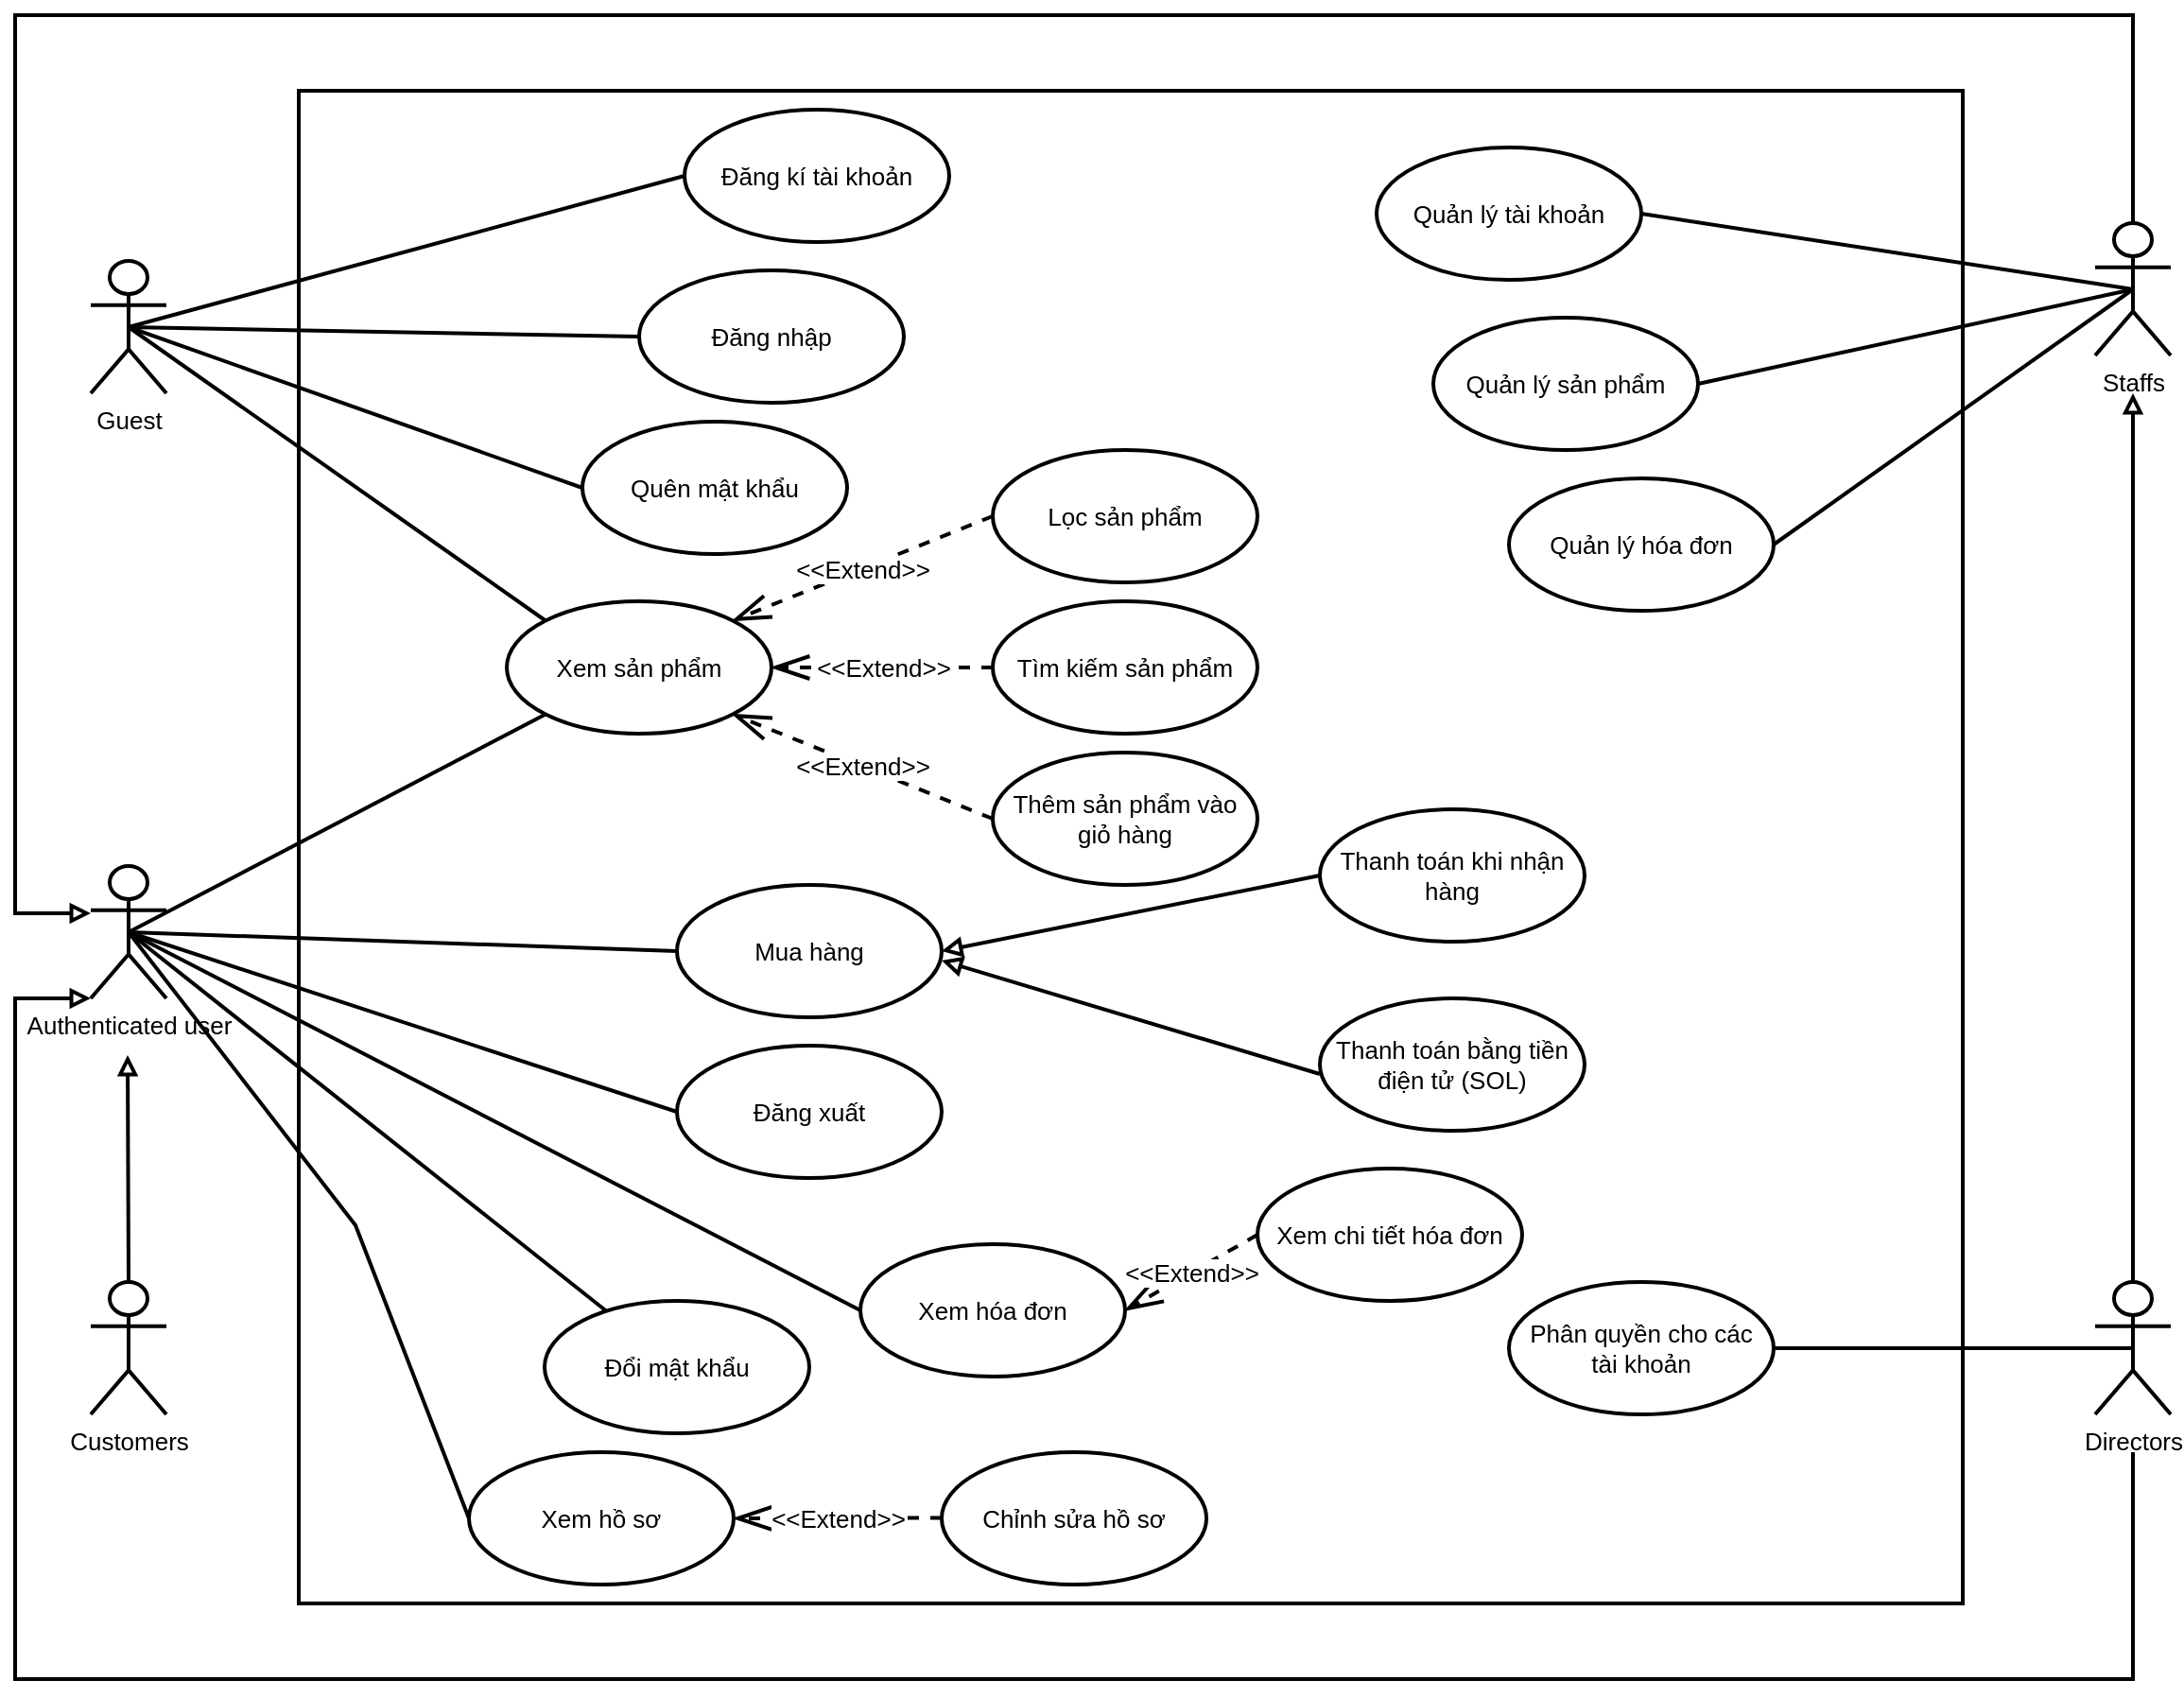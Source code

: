 <mxfile version="22.0.0" type="github">
  <diagram name="Page-1" id="YfsR7Zgo3nUQpetI9PHN">
    <mxGraphModel dx="2100" dy="1068" grid="1" gridSize="10" guides="1" tooltips="1" connect="1" arrows="1" fold="1" page="1" pageScale="1" pageWidth="827" pageHeight="1169" math="0" shadow="0">
      <root>
        <mxCell id="0" />
        <mxCell id="1" parent="0" />
        <mxCell id="Gfg8wPS1vNykstyQzqWJ-1" value="" style="rounded=0;whiteSpace=wrap;html=1;strokeWidth=2;fontSize=13;" parent="1" vertex="1">
          <mxGeometry x="390" y="80" width="880" height="800" as="geometry" />
        </mxCell>
        <mxCell id="Gfg8wPS1vNykstyQzqWJ-2" style="rounded=0;orthogonalLoop=1;jettySize=auto;html=1;exitX=0.5;exitY=0.5;exitDx=0;exitDy=0;exitPerimeter=0;entryX=0;entryY=0.5;entryDx=0;entryDy=0;endArrow=none;endFill=0;strokeWidth=2;fontSize=13;" parent="1" source="Gfg8wPS1vNykstyQzqWJ-6" target="Gfg8wPS1vNykstyQzqWJ-17" edge="1">
          <mxGeometry relative="1" as="geometry" />
        </mxCell>
        <mxCell id="Gfg8wPS1vNykstyQzqWJ-3" style="rounded=0;orthogonalLoop=1;jettySize=auto;html=1;exitX=0.5;exitY=0.5;exitDx=0;exitDy=0;exitPerimeter=0;entryX=0;entryY=0.5;entryDx=0;entryDy=0;endArrow=none;endFill=0;strokeWidth=2;fontSize=13;" parent="1" source="Gfg8wPS1vNykstyQzqWJ-6" target="Gfg8wPS1vNykstyQzqWJ-18" edge="1">
          <mxGeometry relative="1" as="geometry" />
        </mxCell>
        <mxCell id="Gfg8wPS1vNykstyQzqWJ-4" style="rounded=0;orthogonalLoop=1;jettySize=auto;html=1;exitX=0.5;exitY=0.5;exitDx=0;exitDy=0;exitPerimeter=0;entryX=0;entryY=0;entryDx=0;entryDy=0;endArrow=none;endFill=0;strokeWidth=2;fontSize=13;" parent="1" source="Gfg8wPS1vNykstyQzqWJ-6" target="Gfg8wPS1vNykstyQzqWJ-19" edge="1">
          <mxGeometry relative="1" as="geometry" />
        </mxCell>
        <mxCell id="Gfg8wPS1vNykstyQzqWJ-5" style="rounded=0;orthogonalLoop=1;jettySize=auto;html=1;exitX=0.5;exitY=0.5;exitDx=0;exitDy=0;exitPerimeter=0;entryX=0;entryY=0.5;entryDx=0;entryDy=0;endArrow=none;endFill=0;strokeWidth=2;fontSize=13;" parent="1" source="Gfg8wPS1vNykstyQzqWJ-6" target="Gfg8wPS1vNykstyQzqWJ-21" edge="1">
          <mxGeometry relative="1" as="geometry" />
        </mxCell>
        <mxCell id="Gfg8wPS1vNykstyQzqWJ-6" value="Guest" style="shape=umlActor;verticalLabelPosition=bottom;verticalAlign=top;html=1;outlineConnect=0;strokeWidth=2;fontSize=13;" parent="1" vertex="1">
          <mxGeometry x="280" y="170" width="40" height="70" as="geometry" />
        </mxCell>
        <mxCell id="Gfg8wPS1vNykstyQzqWJ-7" style="rounded=0;orthogonalLoop=1;jettySize=auto;html=1;exitX=0.5;exitY=0.5;exitDx=0;exitDy=0;exitPerimeter=0;endArrow=none;endFill=0;strokeWidth=2;fontSize=13;" parent="1" source="Gfg8wPS1vNykstyQzqWJ-14" target="Gfg8wPS1vNykstyQzqWJ-22" edge="1">
          <mxGeometry relative="1" as="geometry" />
        </mxCell>
        <mxCell id="Gfg8wPS1vNykstyQzqWJ-8" style="rounded=0;orthogonalLoop=1;jettySize=auto;html=1;exitX=0.5;exitY=0.5;exitDx=0;exitDy=0;exitPerimeter=0;entryX=0;entryY=0.5;entryDx=0;entryDy=0;endArrow=none;endFill=0;strokeWidth=2;fontSize=13;" parent="1" source="Gfg8wPS1vNykstyQzqWJ-14" target="Gfg8wPS1vNykstyQzqWJ-25" edge="1">
          <mxGeometry relative="1" as="geometry" />
        </mxCell>
        <mxCell id="Gfg8wPS1vNykstyQzqWJ-9" style="rounded=0;orthogonalLoop=1;jettySize=auto;html=1;exitX=0.5;exitY=0.5;exitDx=0;exitDy=0;exitPerimeter=0;entryX=0;entryY=0.5;entryDx=0;entryDy=0;endArrow=none;endFill=0;strokeWidth=2;fontSize=13;" parent="1" source="Gfg8wPS1vNykstyQzqWJ-14" target="Gfg8wPS1vNykstyQzqWJ-23" edge="1">
          <mxGeometry relative="1" as="geometry">
            <Array as="points">
              <mxPoint x="420" y="680" />
            </Array>
          </mxGeometry>
        </mxCell>
        <mxCell id="Gfg8wPS1vNykstyQzqWJ-10" style="rounded=0;orthogonalLoop=1;jettySize=auto;html=1;exitX=0.5;exitY=0.5;exitDx=0;exitDy=0;exitPerimeter=0;entryX=0;entryY=0.5;entryDx=0;entryDy=0;endArrow=none;endFill=0;strokeWidth=2;fontSize=13;" parent="1" source="Gfg8wPS1vNykstyQzqWJ-14" target="Gfg8wPS1vNykstyQzqWJ-24" edge="1">
          <mxGeometry relative="1" as="geometry" />
        </mxCell>
        <mxCell id="Gfg8wPS1vNykstyQzqWJ-11" style="rounded=0;orthogonalLoop=1;jettySize=auto;html=1;exitX=0.5;exitY=0.5;exitDx=0;exitDy=0;exitPerimeter=0;endArrow=none;endFill=0;entryX=0;entryY=1;entryDx=0;entryDy=0;strokeWidth=2;fontSize=13;" parent="1" source="Gfg8wPS1vNykstyQzqWJ-14" target="Gfg8wPS1vNykstyQzqWJ-19" edge="1">
          <mxGeometry relative="1" as="geometry" />
        </mxCell>
        <mxCell id="Gfg8wPS1vNykstyQzqWJ-12" style="edgeStyle=none;rounded=0;orthogonalLoop=1;jettySize=auto;html=1;exitX=0.5;exitY=0.5;exitDx=0;exitDy=0;exitPerimeter=0;entryX=0;entryY=0.5;entryDx=0;entryDy=0;endArrow=none;endFill=0;strokeWidth=2;fontSize=13;" parent="1" source="Gfg8wPS1vNykstyQzqWJ-14" target="Gfg8wPS1vNykstyQzqWJ-38" edge="1">
          <mxGeometry relative="1" as="geometry" />
        </mxCell>
        <mxCell id="Gfg8wPS1vNykstyQzqWJ-14" value="Authenticated user" style="shape=umlActor;verticalLabelPosition=bottom;verticalAlign=top;html=1;outlineConnect=0;strokeWidth=2;fontSize=13;" parent="1" vertex="1">
          <mxGeometry x="280" y="490" width="40" height="70" as="geometry" />
        </mxCell>
        <mxCell id="Gfg8wPS1vNykstyQzqWJ-15" style="edgeStyle=orthogonalEdgeStyle;rounded=0;orthogonalLoop=1;jettySize=auto;html=1;exitX=0.5;exitY=0;exitDx=0;exitDy=0;exitPerimeter=0;endArrow=block;endFill=0;strokeWidth=2;fontSize=13;" parent="1" source="Gfg8wPS1vNykstyQzqWJ-16" edge="1">
          <mxGeometry relative="1" as="geometry">
            <mxPoint x="299.5" y="590" as="targetPoint" />
          </mxGeometry>
        </mxCell>
        <mxCell id="Gfg8wPS1vNykstyQzqWJ-16" value="Customers" style="shape=umlActor;verticalLabelPosition=bottom;verticalAlign=top;html=1;outlineConnect=0;strokeWidth=2;fontSize=13;" parent="1" vertex="1">
          <mxGeometry x="280" y="710" width="40" height="70" as="geometry" />
        </mxCell>
        <mxCell id="Gfg8wPS1vNykstyQzqWJ-17" value="Đăng nhập" style="ellipse;whiteSpace=wrap;html=1;strokeWidth=2;fontSize=13;" parent="1" vertex="1">
          <mxGeometry x="570" y="175" width="140" height="70" as="geometry" />
        </mxCell>
        <mxCell id="Gfg8wPS1vNykstyQzqWJ-18" value="Đăng kí tài khoản" style="ellipse;whiteSpace=wrap;html=1;strokeWidth=2;fontSize=13;" parent="1" vertex="1">
          <mxGeometry x="594" y="90" width="140" height="70" as="geometry" />
        </mxCell>
        <mxCell id="Gfg8wPS1vNykstyQzqWJ-19" value="Xem sản phẩm" style="ellipse;whiteSpace=wrap;html=1;strokeWidth=2;fontSize=13;" parent="1" vertex="1">
          <mxGeometry x="500" y="350" width="140" height="70" as="geometry" />
        </mxCell>
        <mxCell id="Gfg8wPS1vNykstyQzqWJ-20" value="Thêm sản phẩm vào &lt;br style=&quot;font-size: 13px;&quot;&gt;giỏ hàng" style="ellipse;whiteSpace=wrap;html=1;strokeWidth=2;fontSize=13;" parent="1" vertex="1">
          <mxGeometry x="757" y="430" width="140" height="70" as="geometry" />
        </mxCell>
        <mxCell id="Gfg8wPS1vNykstyQzqWJ-21" value="Quên mật khẩu" style="ellipse;whiteSpace=wrap;html=1;strokeWidth=2;fontSize=13;" parent="1" vertex="1">
          <mxGeometry x="540" y="255" width="140" height="70" as="geometry" />
        </mxCell>
        <mxCell id="Gfg8wPS1vNykstyQzqWJ-22" value="Đổi mật khẩu" style="ellipse;whiteSpace=wrap;html=1;strokeWidth=2;fontSize=13;" parent="1" vertex="1">
          <mxGeometry x="520" y="720" width="140" height="70" as="geometry" />
        </mxCell>
        <mxCell id="Gfg8wPS1vNykstyQzqWJ-23" value="Xem hồ sơ" style="ellipse;whiteSpace=wrap;html=1;strokeWidth=2;fontSize=13;" parent="1" vertex="1">
          <mxGeometry x="480" y="800" width="140" height="70" as="geometry" />
        </mxCell>
        <mxCell id="Gfg8wPS1vNykstyQzqWJ-24" value="Mua hàng" style="ellipse;whiteSpace=wrap;html=1;strokeWidth=2;fontSize=13;" parent="1" vertex="1">
          <mxGeometry x="590" y="500" width="140" height="70" as="geometry" />
        </mxCell>
        <mxCell id="Gfg8wPS1vNykstyQzqWJ-25" value="Đăng xuất" style="ellipse;whiteSpace=wrap;html=1;strokeWidth=2;fontSize=13;" parent="1" vertex="1">
          <mxGeometry x="590" y="585" width="140" height="70" as="geometry" />
        </mxCell>
        <mxCell id="Gfg8wPS1vNykstyQzqWJ-27" style="edgeStyle=none;rounded=0;orthogonalLoop=1;jettySize=auto;html=1;exitX=0.5;exitY=0.5;exitDx=0;exitDy=0;exitPerimeter=0;entryX=1;entryY=0.5;entryDx=0;entryDy=0;strokeWidth=2;fontSize=13;endArrow=none;endFill=0;" parent="1" source="Gfg8wPS1vNykstyQzqWJ-31" target="Gfg8wPS1vNykstyQzqWJ-46" edge="1">
          <mxGeometry relative="1" as="geometry" />
        </mxCell>
        <mxCell id="Gfg8wPS1vNykstyQzqWJ-29" style="edgeStyle=none;rounded=0;orthogonalLoop=1;jettySize=auto;html=1;exitX=0.5;exitY=0.5;exitDx=0;exitDy=0;exitPerimeter=0;entryX=1;entryY=0.5;entryDx=0;entryDy=0;strokeWidth=2;fontSize=13;endArrow=none;endFill=0;" parent="1" source="Gfg8wPS1vNykstyQzqWJ-31" target="Gfg8wPS1vNykstyQzqWJ-47" edge="1">
          <mxGeometry relative="1" as="geometry" />
        </mxCell>
        <mxCell id="Gfg8wPS1vNykstyQzqWJ-30" style="edgeStyle=none;rounded=0;orthogonalLoop=1;jettySize=auto;html=1;exitX=0.5;exitY=0.5;exitDx=0;exitDy=0;exitPerimeter=0;entryX=1;entryY=0.5;entryDx=0;entryDy=0;strokeWidth=2;fontSize=13;endArrow=none;endFill=0;" parent="1" source="Gfg8wPS1vNykstyQzqWJ-31" target="Gfg8wPS1vNykstyQzqWJ-48" edge="1">
          <mxGeometry relative="1" as="geometry" />
        </mxCell>
        <mxCell id="Gfg8wPS1vNykstyQzqWJ-31" value="Staffs" style="shape=umlActor;verticalLabelPosition=bottom;verticalAlign=top;html=1;outlineConnect=0;strokeWidth=2;fontSize=13;" parent="1" vertex="1">
          <mxGeometry x="1340" y="150" width="40" height="70" as="geometry" />
        </mxCell>
        <mxCell id="Gfg8wPS1vNykstyQzqWJ-32" style="edgeStyle=none;rounded=0;orthogonalLoop=1;jettySize=auto;html=1;exitX=0.5;exitY=0.5;exitDx=0;exitDy=0;exitPerimeter=0;entryX=1;entryY=0.5;entryDx=0;entryDy=0;strokeWidth=2;fontSize=13;endArrow=none;endFill=0;" parent="1" source="Gfg8wPS1vNykstyQzqWJ-34" target="Gfg8wPS1vNykstyQzqWJ-50" edge="1">
          <mxGeometry relative="1" as="geometry" />
        </mxCell>
        <mxCell id="Gfg8wPS1vNykstyQzqWJ-33" style="edgeStyle=none;rounded=0;orthogonalLoop=1;jettySize=auto;html=1;exitX=0.5;exitY=0;exitDx=0;exitDy=0;exitPerimeter=0;endArrow=block;endFill=0;strokeWidth=2;fontSize=13;" parent="1" source="Gfg8wPS1vNykstyQzqWJ-34" edge="1">
          <mxGeometry relative="1" as="geometry">
            <mxPoint x="1360" y="240" as="targetPoint" />
          </mxGeometry>
        </mxCell>
        <mxCell id="Gfg8wPS1vNykstyQzqWJ-34" value="Directors" style="shape=umlActor;verticalLabelPosition=bottom;verticalAlign=top;html=1;outlineConnect=0;strokeWidth=2;fontSize=13;" parent="1" vertex="1">
          <mxGeometry x="1340" y="710" width="40" height="70" as="geometry" />
        </mxCell>
        <mxCell id="Gfg8wPS1vNykstyQzqWJ-35" style="edgeStyle=orthogonalEdgeStyle;rounded=0;orthogonalLoop=1;jettySize=auto;html=1;entryX=0;entryY=0.333;entryDx=0;entryDy=0;entryPerimeter=0;endArrow=block;endFill=0;strokeWidth=2;fontSize=13;" parent="1" edge="1">
          <mxGeometry relative="1" as="geometry">
            <mxPoint x="1360" y="150" as="sourcePoint" />
            <mxPoint x="280" y="515.003" as="targetPoint" />
            <Array as="points">
              <mxPoint x="1360" y="40" />
              <mxPoint x="240" y="40" />
              <mxPoint x="240" y="515" />
            </Array>
          </mxGeometry>
        </mxCell>
        <mxCell id="Gfg8wPS1vNykstyQzqWJ-36" value="&amp;lt;&amp;lt;Extend&amp;gt;&amp;gt;" style="endArrow=openThin;endSize=16;endFill=0;html=1;rounded=0;exitX=0;exitY=0.5;exitDx=0;exitDy=0;entryX=1;entryY=1;entryDx=0;entryDy=0;dashed=1;strokeWidth=2;fontSize=13;" parent="1" source="Gfg8wPS1vNykstyQzqWJ-20" target="Gfg8wPS1vNykstyQzqWJ-19" edge="1">
          <mxGeometry width="160" relative="1" as="geometry">
            <mxPoint x="720" y="413.67" as="sourcePoint" />
            <mxPoint x="880" y="413.67" as="targetPoint" />
          </mxGeometry>
        </mxCell>
        <mxCell id="Gfg8wPS1vNykstyQzqWJ-37" style="edgeStyle=orthogonalEdgeStyle;rounded=0;orthogonalLoop=1;jettySize=auto;html=1;entryX=0.5;entryY=0.5;entryDx=0;entryDy=0;entryPerimeter=0;endArrow=block;endFill=0;strokeWidth=2;fontSize=13;" parent="1" edge="1">
          <mxGeometry relative="1" as="geometry">
            <mxPoint x="1360" y="800" as="sourcePoint" />
            <mxPoint x="280" y="560" as="targetPoint" />
            <Array as="points">
              <mxPoint x="1360" y="920" />
              <mxPoint x="240" y="920" />
              <mxPoint x="240" y="560" />
            </Array>
          </mxGeometry>
        </mxCell>
        <mxCell id="Gfg8wPS1vNykstyQzqWJ-38" value="Xem hóa đơn" style="ellipse;whiteSpace=wrap;html=1;strokeWidth=2;fontSize=13;" parent="1" vertex="1">
          <mxGeometry x="687" y="690" width="140" height="70" as="geometry" />
        </mxCell>
        <mxCell id="Gfg8wPS1vNykstyQzqWJ-39" value="Xem chi tiết hóa đơn" style="ellipse;whiteSpace=wrap;html=1;strokeWidth=2;fontSize=13;" parent="1" vertex="1">
          <mxGeometry x="897" y="650" width="140" height="70" as="geometry" />
        </mxCell>
        <mxCell id="Gfg8wPS1vNykstyQzqWJ-40" value="&amp;lt;&amp;lt;Extend&amp;gt;&amp;gt;" style="endArrow=openThin;endSize=16;endFill=0;html=1;rounded=0;exitX=0;exitY=0.5;exitDx=0;exitDy=0;entryX=1;entryY=0.5;entryDx=0;entryDy=0;dashed=1;strokeWidth=2;fontSize=13;" parent="1" source="Gfg8wPS1vNykstyQzqWJ-39" target="Gfg8wPS1vNykstyQzqWJ-38" edge="1">
          <mxGeometry width="160" relative="1" as="geometry">
            <mxPoint x="960" y="684.58" as="sourcePoint" />
            <mxPoint x="850" y="684.58" as="targetPoint" />
          </mxGeometry>
        </mxCell>
        <mxCell id="Gfg8wPS1vNykstyQzqWJ-41" value="Tìm kiếm sản phẩm" style="ellipse;whiteSpace=wrap;html=1;strokeWidth=2;fontSize=13;" parent="1" vertex="1">
          <mxGeometry x="757" y="350" width="140" height="70" as="geometry" />
        </mxCell>
        <mxCell id="Gfg8wPS1vNykstyQzqWJ-42" value="Lọc sản phẩm" style="ellipse;whiteSpace=wrap;html=1;strokeWidth=2;fontSize=13;" parent="1" vertex="1">
          <mxGeometry x="757" y="270" width="140" height="70" as="geometry" />
        </mxCell>
        <mxCell id="Gfg8wPS1vNykstyQzqWJ-43" value="&amp;lt;&amp;lt;Extend&amp;gt;&amp;gt;" style="endArrow=openThin;endSize=16;endFill=0;html=1;rounded=0;exitX=0;exitY=0.5;exitDx=0;exitDy=0;entryX=1;entryY=0.5;entryDx=0;entryDy=0;dashed=1;strokeWidth=2;fontSize=13;" parent="1" source="Gfg8wPS1vNykstyQzqWJ-41" target="Gfg8wPS1vNykstyQzqWJ-19" edge="1">
          <mxGeometry width="160" relative="1" as="geometry">
            <mxPoint x="790" y="480" as="sourcePoint" />
            <mxPoint x="690" y="430" as="targetPoint" />
          </mxGeometry>
        </mxCell>
        <mxCell id="Gfg8wPS1vNykstyQzqWJ-44" value="&amp;lt;&amp;lt;Extend&amp;gt;&amp;gt;" style="endArrow=openThin;endSize=16;endFill=0;html=1;rounded=0;exitX=0;exitY=0.5;exitDx=0;exitDy=0;entryX=1;entryY=0;entryDx=0;entryDy=0;dashed=1;strokeWidth=2;fontSize=13;" parent="1" source="Gfg8wPS1vNykstyQzqWJ-42" target="Gfg8wPS1vNykstyQzqWJ-19" edge="1">
          <mxGeometry width="160" relative="1" as="geometry">
            <mxPoint x="790" y="400" as="sourcePoint" />
            <mxPoint x="690" y="430" as="targetPoint" />
          </mxGeometry>
        </mxCell>
        <mxCell id="Gfg8wPS1vNykstyQzqWJ-46" value="Quản lý tài khoản" style="ellipse;whiteSpace=wrap;html=1;strokeWidth=2;fontSize=13;" parent="1" vertex="1">
          <mxGeometry x="960" y="110" width="140" height="70" as="geometry" />
        </mxCell>
        <mxCell id="Gfg8wPS1vNykstyQzqWJ-47" value="Quản lý sản phẩm" style="ellipse;whiteSpace=wrap;html=1;strokeWidth=2;fontSize=13;" parent="1" vertex="1">
          <mxGeometry x="990" y="200" width="140" height="70" as="geometry" />
        </mxCell>
        <mxCell id="Gfg8wPS1vNykstyQzqWJ-48" value="Quản lý hóa đơn" style="ellipse;whiteSpace=wrap;html=1;strokeWidth=2;fontSize=13;" parent="1" vertex="1">
          <mxGeometry x="1030" y="285" width="140" height="70" as="geometry" />
        </mxCell>
        <mxCell id="Gfg8wPS1vNykstyQzqWJ-50" value="Phân quyền cho các&lt;br&gt;tài khoản" style="ellipse;whiteSpace=wrap;html=1;strokeWidth=2;fontSize=13;" parent="1" vertex="1">
          <mxGeometry x="1030" y="710" width="140" height="70" as="geometry" />
        </mxCell>
        <mxCell id="Gfg8wPS1vNykstyQzqWJ-52" value="" style="group;fontSize=13;" parent="1" vertex="1" connectable="0">
          <mxGeometry x="730" y="800" width="140" height="70" as="geometry" />
        </mxCell>
        <mxCell id="Gfg8wPS1vNykstyQzqWJ-53" value="Chỉnh sửa hồ sơ" style="ellipse;whiteSpace=wrap;html=1;strokeWidth=2;fontSize=13;" parent="Gfg8wPS1vNykstyQzqWJ-52" vertex="1">
          <mxGeometry width="140" height="70" as="geometry" />
        </mxCell>
        <mxCell id="Gfg8wPS1vNykstyQzqWJ-54" value="&amp;lt;&amp;lt;Extend&amp;gt;&amp;gt;" style="endArrow=openThin;endSize=16;endFill=0;html=1;rounded=0;entryX=1;entryY=0.5;entryDx=0;entryDy=0;dashed=1;strokeWidth=2;fontSize=13;" parent="Gfg8wPS1vNykstyQzqWJ-52" target="Gfg8wPS1vNykstyQzqWJ-23" edge="1">
          <mxGeometry width="160" relative="1" as="geometry">
            <mxPoint y="34.71" as="sourcePoint" />
            <mxPoint x="-106" y="34.29" as="targetPoint" />
          </mxGeometry>
        </mxCell>
        <mxCell id="Gfg8wPS1vNykstyQzqWJ-60" style="rounded=0;orthogonalLoop=1;jettySize=auto;html=1;exitX=0;exitY=0.5;exitDx=0;exitDy=0;entryX=1;entryY=0.5;entryDx=0;entryDy=0;endArrow=block;endFill=0;strokeWidth=2;" parent="1" edge="1">
          <mxGeometry relative="1" as="geometry">
            <mxPoint x="930" y="600" as="sourcePoint" />
            <mxPoint x="730" y="540" as="targetPoint" />
          </mxGeometry>
        </mxCell>
        <mxCell id="Gfg8wPS1vNykstyQzqWJ-55" value="Thanh toán bằng tiền điện tử (SOL)" style="ellipse;whiteSpace=wrap;html=1;strokeWidth=2;fontSize=13;" parent="1" vertex="1">
          <mxGeometry x="930" y="560" width="140" height="70" as="geometry" />
        </mxCell>
        <mxCell id="Gfg8wPS1vNykstyQzqWJ-59" style="rounded=0;orthogonalLoop=1;jettySize=auto;html=1;exitX=0;exitY=0.5;exitDx=0;exitDy=0;entryX=1;entryY=0.5;entryDx=0;entryDy=0;endArrow=block;endFill=0;strokeWidth=2;" parent="1" source="Gfg8wPS1vNykstyQzqWJ-56" target="Gfg8wPS1vNykstyQzqWJ-24" edge="1">
          <mxGeometry relative="1" as="geometry" />
        </mxCell>
        <mxCell id="Gfg8wPS1vNykstyQzqWJ-56" value="Thanh toán khi nhận hàng" style="ellipse;whiteSpace=wrap;html=1;strokeWidth=2;fontSize=13;" parent="1" vertex="1">
          <mxGeometry x="930" y="460" width="140" height="70" as="geometry" />
        </mxCell>
      </root>
    </mxGraphModel>
  </diagram>
</mxfile>
